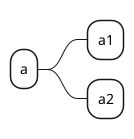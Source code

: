{
  "sha1": "8byzrdexg8w5gwpeeulvlt51lgsbdit",
  "insertion": {
    "when": "2024-05-30T20:48:21.386Z",
    "url": "https://forum.plantuml.net/11556/diagrams-backgroundcolor-transparent-nullpointerexception",
    "user": "plantuml@gmail.com"
  }
}
@startmindmap
<style>
mindmapDiagram {
  BackGroundColor transparent
}
</style>
* a
** a1
** a2
@endmindmap
